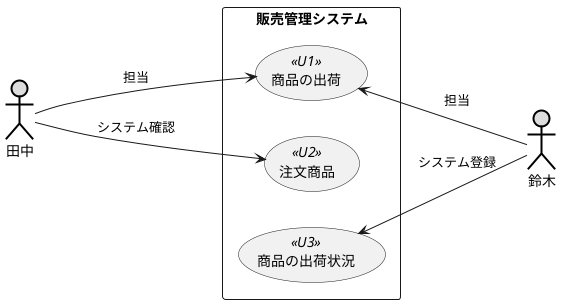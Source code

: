 
@startuml 例題3
left to right direction
actor 田中#DDDDDD;line:black;line.bold;
actor 鈴木#DDDDDD;line:black;line.bold;
rectangle 販売管理システム {
usecase 商品の出荷 << U1 >>
usecase 注文商品 << U2 >>
usecase 商品の出荷状況 << U3 >>
}
田中--> 商品の出荷 : 担当
田中---> 注文商品 : システム確認
商品の出荷 <--鈴木  : 担当
商品の出荷状況 <--鈴木 : システム登録

@enduml